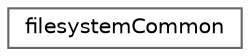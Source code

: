 digraph "Graphical Class Hierarchy"
{
 // LATEX_PDF_SIZE
  bgcolor="transparent";
  edge [fontname=Helvetica,fontsize=10,labelfontname=Helvetica,labelfontsize=10];
  node [fontname=Helvetica,fontsize=10,shape=box,height=0.2,width=0.4];
  rankdir="LR";
  Node0 [id="Node000000",label="filesystemCommon",height=0.2,width=0.4,color="grey40", fillcolor="white", style="filled",URL="$classfilesystem_common.html",tooltip="A utility class providing functions to handle files and directories."];
}
